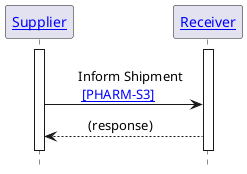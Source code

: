 @startuml

hide footbox

'!include ./style.iuml


Participant "[[actors_and_transactions.html#supplier Supplier]]" as S
Participant "[[actors_and_transactions.html#receiver Receiver]]" as R

activate S
activate R

S -[hidden]> R
S -> R: \tInform Shipment \n\t [[PHARM-S3.html{Shipment Notice} ~[PHARM-S3~]]]
S <-- R: \t(response)\t
S -[hidden]> R

deactivate S
deactivate R

@enduml
